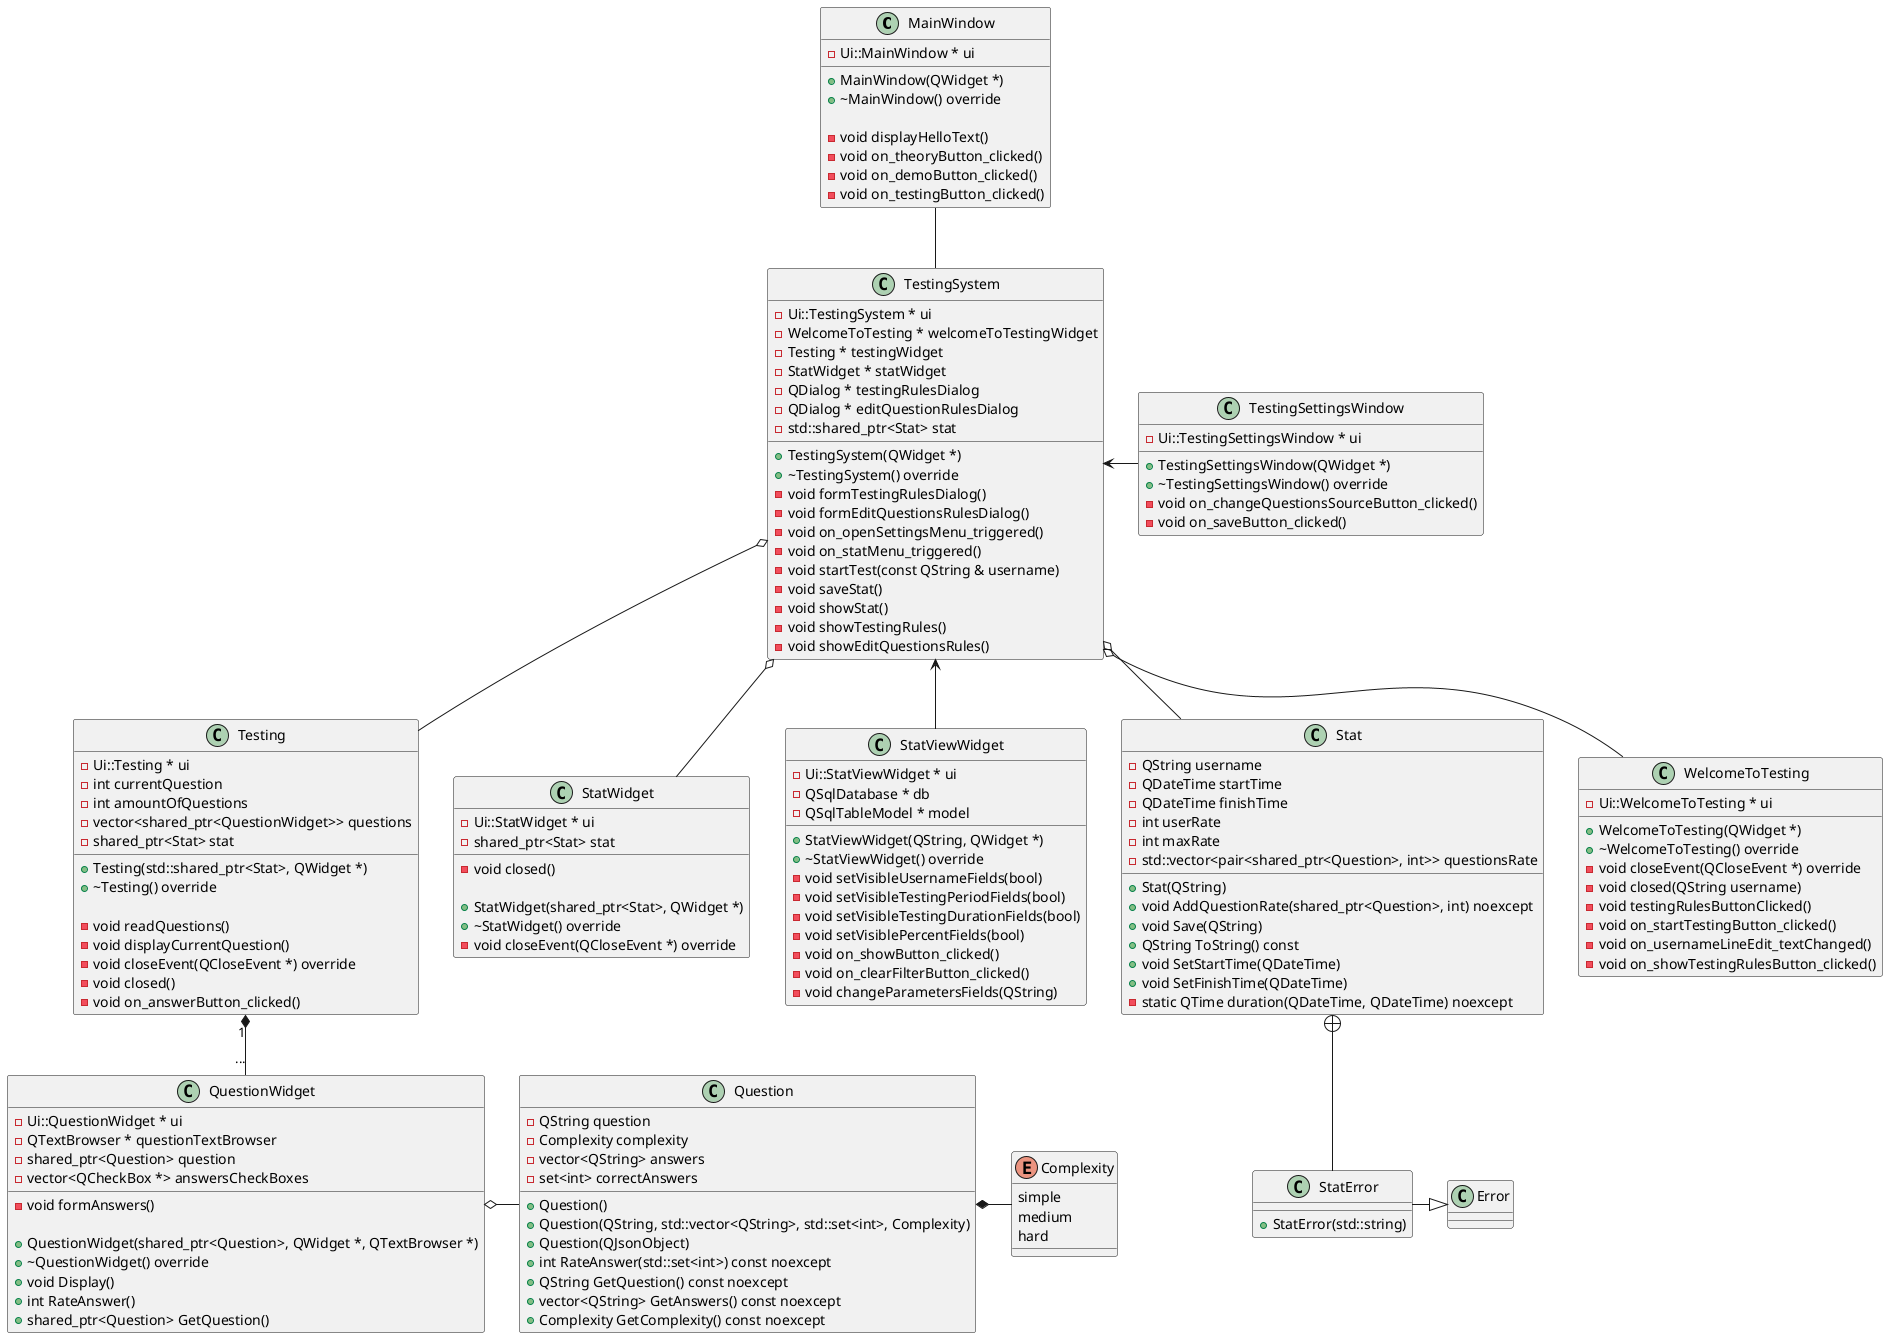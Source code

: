 @startuml
'https://plantuml.com/class-diagram

class MainWindow {
    - Ui::MainWindow * ui

    + MainWindow(QWidget *)
    + ~MainWindow() override

    - void displayHelloText()
    - void on_theoryButton_clicked()
    - void on_demoButton_clicked()
    - void on_testingButton_clicked()
}

class TestingSystem {
	- Ui::TestingSystem * ui
	- WelcomeToTesting * welcomeToTestingWidget
	- Testing * testingWidget
	- StatWidget * statWidget
	- QDialog * testingRulesDialog
    - QDialog * editQuestionRulesDialog
	- std::shared_ptr<Stat> stat

	+ TestingSystem(QWidget *)
	+ ~TestingSystem() override
	- void formTestingRulesDialog()
    - void formEditQuestionsRulesDialog()
	- void on_openSettingsMenu_triggered()
	- void on_statMenu_triggered()
	- void startTest(const QString & username)
	- void saveStat()
	- void showStat()
	- void showTestingRules()
    - void showEditQuestionsRules()
}
MainWindow -- TestingSystem

class QuestionWidget {
	- Ui::QuestionWidget * ui
	- QTextBrowser * questionTextBrowser
	- shared_ptr<Question> question
	- vector<QCheckBox *> answersCheckBoxes
	- void formAnswers()

	+ QuestionWidget(shared_ptr<Question>, QWidget *, QTextBrowser *)
	+ ~QuestionWidget() override
	+ void Display()
	+ int RateAnswer()
	+ shared_ptr<Question> GetQuestion()
}
Testing "1" *-- "..." QuestionWidget

enum Complexity {
    simple
    medium
    hard
}
class Question {
	- QString question
	- Complexity complexity
	- vector<QString> answers
	- set<int> correctAnswers

	+ Question()
	+ Question(QString, std::vector<QString>, std::set<int>, Complexity)
	+ Question(QJsonObject)
	+ int RateAnswer(std::set<int>) const noexcept
	+ QString GetQuestion() const noexcept
	+ vector<QString> GetAnswers() const noexcept
	+ Complexity GetComplexity() const noexcept
}
Question *- Complexity
QuestionWidget o- Question

class StatWidget {
    - Ui::StatWidget * ui
	- shared_ptr<Stat> stat
	- void closed()

	+ StatWidget(shared_ptr<Stat>, QWidget *)
	+ ~StatWidget() override
	- void closeEvent(QCloseEvent *) override
}
TestingSystem o-- StatWidget

class StatViewWidget {
	- Ui::StatViewWidget * ui
	- QSqlDatabase * db
	- QSqlTableModel * model

	+ StatViewWidget(QString, QWidget *)
	+ ~StatViewWidget() override
	- void setVisibleUsernameFields(bool)
	- void setVisibleTestingPeriodFields(bool)
	- void setVisibleTestingDurationFields(bool)
	- void setVisiblePercentFields(bool)
	- void on_showButton_clicked()
	- void on_clearFilterButton_clicked()
	- void changeParametersFields(QString)
}
TestingSystem <-- StatViewWidget

class StatError {
    + StatError(std::string)
}
Error <|-left- StatError
Stat +-- StatError

class Stat {
	- QString username
	- QDateTime startTime
	- QDateTime finishTime
	- int userRate
	- int maxRate
	- std::vector<pair<shared_ptr<Question>, int>> questionsRate

	+ Stat(QString)
	+ void AddQuestionRate(shared_ptr<Question>, int) noexcept
	+ void Save(QString)
	+ QString ToString() const
	+ void SetStartTime(QDateTime)
	+ void SetFinishTime(QDateTime)
	- static QTime duration(QDateTime, QDateTime) noexcept
}
TestingSystem o-- Stat

class WelcomeToTesting {
	- Ui::WelcomeToTesting * ui

	+ WelcomeToTesting(QWidget *)
	+ ~WelcomeToTesting() override
	- void closeEvent(QCloseEvent *) override
	- void closed(QString username)
	- void testingRulesButtonClicked()
	- void on_startTestingButton_clicked()
	- void on_usernameLineEdit_textChanged()
	- void on_showTestingRulesButton_clicked()
}
TestingSystem o-- WelcomeToTesting

class TestingSettingsWindow {
	- Ui::TestingSettingsWindow * ui

	+ TestingSettingsWindow(QWidget *)
	+ ~TestingSettingsWindow() override
	- void on_changeQuestionsSourceButton_clicked()
	- void on_saveButton_clicked()
}
TestingSystem <- TestingSettingsWindow

class Testing {
	- Ui::Testing * ui
	- int currentQuestion
	- int amountOfQuestions
	- vector<shared_ptr<QuestionWidget>> questions
	- shared_ptr<Stat> stat

    + Testing(std::shared_ptr<Stat>, QWidget *)
    + ~Testing() override

	- void readQuestions()
	- void displayCurrentQuestion()
	- void closeEvent(QCloseEvent *) override
	- void closed()
	- void on_answerButton_clicked()
}
TestingSystem o-- Testing

@enduml